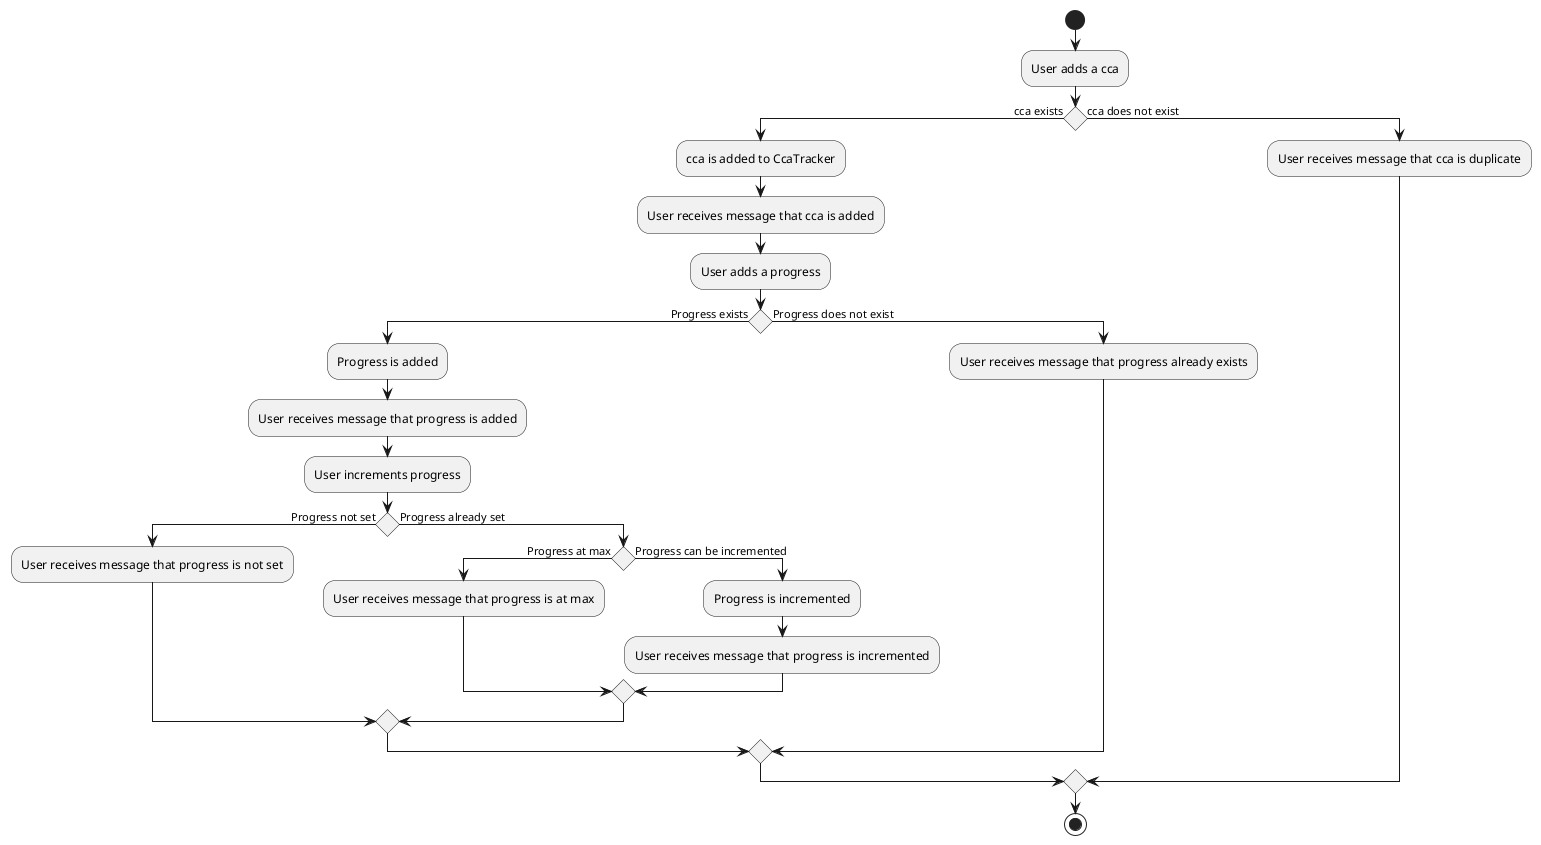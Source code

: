 @startuml

start
:User adds a cca;
if () then (cca exists)
    :cca is added to CcaTracker;
    :User receives message that cca is added;
    :User adds a progress;
    if () then (Progress exists)
        :Progress is added;
        :User receives message that progress is added;
        :User increments progress;
        if () then (Progress not set)
            :User receives message that progress is not set;
        else (Progress already set)
            if () then (Progress at max)
                :User receives message that progress is at max;

            else (Progress can be incremented)
                :Progress is incremented;
                :User receives message that progress is incremented;
            endif
        endif
    else (Progress does not exist)
        :User receives message that progress already exists;

    endif
else (cca does not exist)
    :User receives message that cca is duplicate;
endif
stop

@enduml
